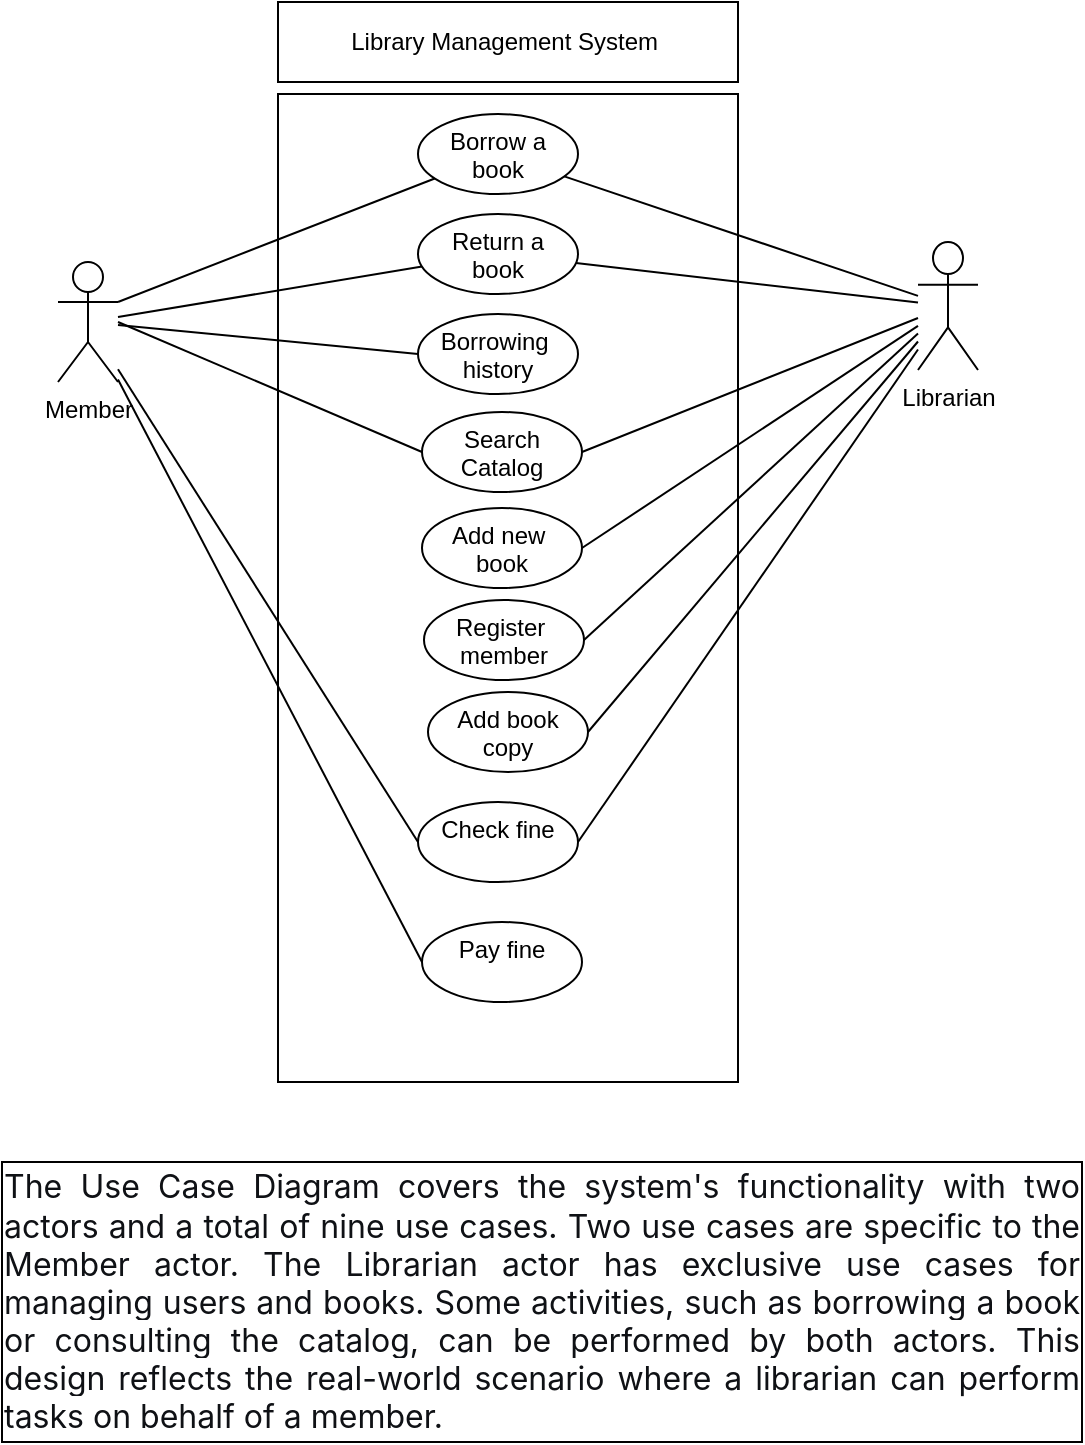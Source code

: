 <mxfile version="28.1.2">
  <diagram name="Página-1" id="DYc4lIH631kttrtblsLY">
    <mxGraphModel dx="957" dy="579" grid="1" gridSize="10" guides="1" tooltips="1" connect="1" arrows="1" fold="1" page="1" pageScale="1" pageWidth="850" pageHeight="1100" math="0" shadow="0">
      <root>
        <mxCell id="0" />
        <mxCell id="1" parent="0" />
        <mxCell id="DynApxrbSdWDskNLjXVh-13" value="" style="rounded=0;orthogonalLoop=1;jettySize=auto;html=1;endArrow=none;endFill=0;exitX=1;exitY=0.333;exitDx=0;exitDy=0;exitPerimeter=0;" parent="1" target="DynApxrbSdWDskNLjXVh-12" edge="1" source="DynApxrbSdWDskNLjXVh-1">
          <mxGeometry relative="1" as="geometry">
            <mxPoint x="188" y="156" as="sourcePoint" />
          </mxGeometry>
        </mxCell>
        <mxCell id="DynApxrbSdWDskNLjXVh-16" style="rounded=0;orthogonalLoop=1;jettySize=auto;html=1;endArrow=none;endFill=0;" parent="1" source="DynApxrbSdWDskNLjXVh-1" target="DynApxrbSdWDskNLjXVh-15" edge="1">
          <mxGeometry relative="1" as="geometry" />
        </mxCell>
        <mxCell id="DynApxrbSdWDskNLjXVh-27" style="rounded=0;orthogonalLoop=1;jettySize=auto;html=1;entryX=0;entryY=0.5;entryDx=0;entryDy=0;endArrow=none;endFill=0;exitX=1;exitY=0.5;exitDx=0;exitDy=0;exitPerimeter=0;" parent="1" source="DynApxrbSdWDskNLjXVh-1" target="DynApxrbSdWDskNLjXVh-26" edge="1">
          <mxGeometry relative="1" as="geometry" />
        </mxCell>
        <mxCell id="nTQY5j28m0mWdjNG409H-3" style="rounded=0;orthogonalLoop=1;jettySize=auto;html=1;entryX=0;entryY=0.5;entryDx=0;entryDy=0;endArrow=none;endFill=0;" edge="1" parent="1" source="DynApxrbSdWDskNLjXVh-1" target="nTQY5j28m0mWdjNG409H-2">
          <mxGeometry relative="1" as="geometry" />
        </mxCell>
        <mxCell id="nTQY5j28m0mWdjNG409H-6" style="rounded=0;orthogonalLoop=1;jettySize=auto;html=1;entryX=0;entryY=0.5;entryDx=0;entryDy=0;endArrow=none;endFill=0;" edge="1" parent="1" source="DynApxrbSdWDskNLjXVh-1" target="nTQY5j28m0mWdjNG409H-5">
          <mxGeometry relative="1" as="geometry" />
        </mxCell>
        <mxCell id="DynApxrbSdWDskNLjXVh-1" value="Member" style="shape=umlActor;verticalLabelPosition=bottom;verticalAlign=top;html=1;outlineConnect=0;" parent="1" vertex="1">
          <mxGeometry x="118" y="160" width="30" height="60" as="geometry" />
        </mxCell>
        <mxCell id="DynApxrbSdWDskNLjXVh-2" value="" style="rounded=0;whiteSpace=wrap;html=1;fillColor=none;" parent="1" vertex="1">
          <mxGeometry x="228" y="76" width="230" height="494" as="geometry" />
        </mxCell>
        <mxCell id="DynApxrbSdWDskNLjXVh-12" value="Borrow a&lt;div&gt;book&lt;/div&gt;" style="ellipse;whiteSpace=wrap;html=1;verticalAlign=top;" parent="1" vertex="1">
          <mxGeometry x="298" y="86" width="80" height="40" as="geometry" />
        </mxCell>
        <mxCell id="DynApxrbSdWDskNLjXVh-14" value="Library Management System&amp;nbsp;" style="rounded=0;whiteSpace=wrap;html=1;" parent="1" vertex="1">
          <mxGeometry x="228" y="30" width="230" height="40" as="geometry" />
        </mxCell>
        <mxCell id="DynApxrbSdWDskNLjXVh-15" value="Return a&lt;div&gt;book&lt;/div&gt;" style="ellipse;whiteSpace=wrap;html=1;verticalAlign=top;" parent="1" vertex="1">
          <mxGeometry x="298" y="136" width="80" height="40" as="geometry" />
        </mxCell>
        <mxCell id="DynApxrbSdWDskNLjXVh-21" style="rounded=0;orthogonalLoop=1;jettySize=auto;html=1;exitX=0;exitY=0.5;exitDx=0;exitDy=0;endArrow=none;endFill=0;" parent="1" source="DynApxrbSdWDskNLjXVh-20" edge="1" target="DynApxrbSdWDskNLjXVh-1">
          <mxGeometry relative="1" as="geometry">
            <mxPoint x="188" y="156" as="targetPoint" />
          </mxGeometry>
        </mxCell>
        <mxCell id="DynApxrbSdWDskNLjXVh-20" value="Borrowing&amp;nbsp;&lt;div&gt;history&lt;/div&gt;" style="ellipse;whiteSpace=wrap;html=1;verticalAlign=top;" parent="1" vertex="1">
          <mxGeometry x="298" y="186" width="80" height="40" as="geometry" />
        </mxCell>
        <mxCell id="DynApxrbSdWDskNLjXVh-23" style="rounded=0;orthogonalLoop=1;jettySize=auto;html=1;endArrow=none;endFill=0;" parent="1" source="DynApxrbSdWDskNLjXVh-22" target="DynApxrbSdWDskNLjXVh-12" edge="1">
          <mxGeometry relative="1" as="geometry" />
        </mxCell>
        <mxCell id="DynApxrbSdWDskNLjXVh-24" style="rounded=0;orthogonalLoop=1;jettySize=auto;html=1;endArrow=none;endFill=0;" parent="1" source="DynApxrbSdWDskNLjXVh-22" target="DynApxrbSdWDskNLjXVh-15" edge="1">
          <mxGeometry relative="1" as="geometry" />
        </mxCell>
        <mxCell id="DynApxrbSdWDskNLjXVh-28" style="rounded=0;orthogonalLoop=1;jettySize=auto;html=1;entryX=1;entryY=0.5;entryDx=0;entryDy=0;endArrow=none;endFill=0;" parent="1" source="DynApxrbSdWDskNLjXVh-22" target="DynApxrbSdWDskNLjXVh-26" edge="1">
          <mxGeometry relative="1" as="geometry" />
        </mxCell>
        <mxCell id="DynApxrbSdWDskNLjXVh-30" style="rounded=0;orthogonalLoop=1;jettySize=auto;html=1;entryX=1;entryY=0.5;entryDx=0;entryDy=0;endArrow=none;endFill=0;" parent="1" source="DynApxrbSdWDskNLjXVh-22" target="DynApxrbSdWDskNLjXVh-29" edge="1">
          <mxGeometry relative="1" as="geometry" />
        </mxCell>
        <mxCell id="DynApxrbSdWDskNLjXVh-33" style="rounded=0;orthogonalLoop=1;jettySize=auto;html=1;entryX=1;entryY=0.5;entryDx=0;entryDy=0;endArrow=none;endFill=0;" parent="1" source="DynApxrbSdWDskNLjXVh-22" target="DynApxrbSdWDskNLjXVh-31" edge="1">
          <mxGeometry relative="1" as="geometry" />
        </mxCell>
        <mxCell id="DynApxrbSdWDskNLjXVh-35" style="rounded=0;orthogonalLoop=1;jettySize=auto;html=1;entryX=1;entryY=0.5;entryDx=0;entryDy=0;endArrow=none;endFill=0;" parent="1" source="DynApxrbSdWDskNLjXVh-22" target="DynApxrbSdWDskNLjXVh-34" edge="1">
          <mxGeometry relative="1" as="geometry" />
        </mxCell>
        <mxCell id="nTQY5j28m0mWdjNG409H-4" style="rounded=0;orthogonalLoop=1;jettySize=auto;html=1;entryX=1;entryY=0.5;entryDx=0;entryDy=0;endArrow=none;endFill=0;" edge="1" parent="1" source="DynApxrbSdWDskNLjXVh-22" target="nTQY5j28m0mWdjNG409H-2">
          <mxGeometry relative="1" as="geometry" />
        </mxCell>
        <mxCell id="DynApxrbSdWDskNLjXVh-22" value="Librarian" style="shape=umlActor;verticalLabelPosition=bottom;verticalAlign=top;html=1;outlineConnect=0;" parent="1" vertex="1">
          <mxGeometry x="548" y="150" width="30" height="64" as="geometry" />
        </mxCell>
        <mxCell id="DynApxrbSdWDskNLjXVh-26" value="Search Catalog" style="ellipse;whiteSpace=wrap;html=1;verticalAlign=top;" parent="1" vertex="1">
          <mxGeometry x="300" y="235" width="80" height="40" as="geometry" />
        </mxCell>
        <mxCell id="DynApxrbSdWDskNLjXVh-29" value="Add new&amp;nbsp;&lt;div&gt;book&lt;/div&gt;" style="ellipse;whiteSpace=wrap;html=1;verticalAlign=top;" parent="1" vertex="1">
          <mxGeometry x="300" y="283" width="80" height="40" as="geometry" />
        </mxCell>
        <mxCell id="DynApxrbSdWDskNLjXVh-31" value="Register&amp;nbsp;&lt;div&gt;member&lt;/div&gt;" style="ellipse;whiteSpace=wrap;html=1;verticalAlign=top;" parent="1" vertex="1">
          <mxGeometry x="301" y="329" width="80" height="40" as="geometry" />
        </mxCell>
        <mxCell id="DynApxrbSdWDskNLjXVh-34" value="Add book&lt;div&gt;copy&lt;/div&gt;" style="ellipse;whiteSpace=wrap;html=1;verticalAlign=top;" parent="1" vertex="1">
          <mxGeometry x="303" y="375" width="80" height="40" as="geometry" />
        </mxCell>
        <mxCell id="nTQY5j28m0mWdjNG409H-1" value="&lt;div style=&quot;text-align: justify;&quot;&gt;&lt;span style=&quot;background-color: light-dark(rgb(255, 255, 255), rgb(18, 18, 18)); color: light-dark(rgb(15, 17, 21), rgb(222, 223, 227)); font-family: quote-cjk-patch, Inter, system-ui, -apple-system, BlinkMacSystemFont, &amp;quot;Segoe UI&amp;quot;, Roboto, Oxygen, Ubuntu, Cantarell, &amp;quot;Open Sans&amp;quot;, &amp;quot;Helvetica Neue&amp;quot;, sans-serif; font-size: 16px; text-align: start;&quot;&gt;The Use Case Diagram covers the system&#39;s functionality with two actors and a total of nine use cases. Two use cases are specific to the Member actor. The Librarian actor has exclusive use cases for managing users and books. Some activities, such as borrowing a book or consulting the catalog, can be performed by both actors. This design reflects the real-world scenario where a librarian can perform tasks on behalf of a member.&lt;/span&gt;&lt;/div&gt;" style="rounded=0;whiteSpace=wrap;html=1;" vertex="1" parent="1">
          <mxGeometry x="90" y="610" width="540" height="140" as="geometry" />
        </mxCell>
        <mxCell id="nTQY5j28m0mWdjNG409H-2" value="Check fine" style="ellipse;whiteSpace=wrap;html=1;verticalAlign=top;" vertex="1" parent="1">
          <mxGeometry x="298" y="430" width="80" height="40" as="geometry" />
        </mxCell>
        <mxCell id="nTQY5j28m0mWdjNG409H-5" value="Pay fine" style="ellipse;whiteSpace=wrap;html=1;verticalAlign=top;" vertex="1" parent="1">
          <mxGeometry x="300" y="490" width="80" height="40" as="geometry" />
        </mxCell>
      </root>
    </mxGraphModel>
  </diagram>
</mxfile>
